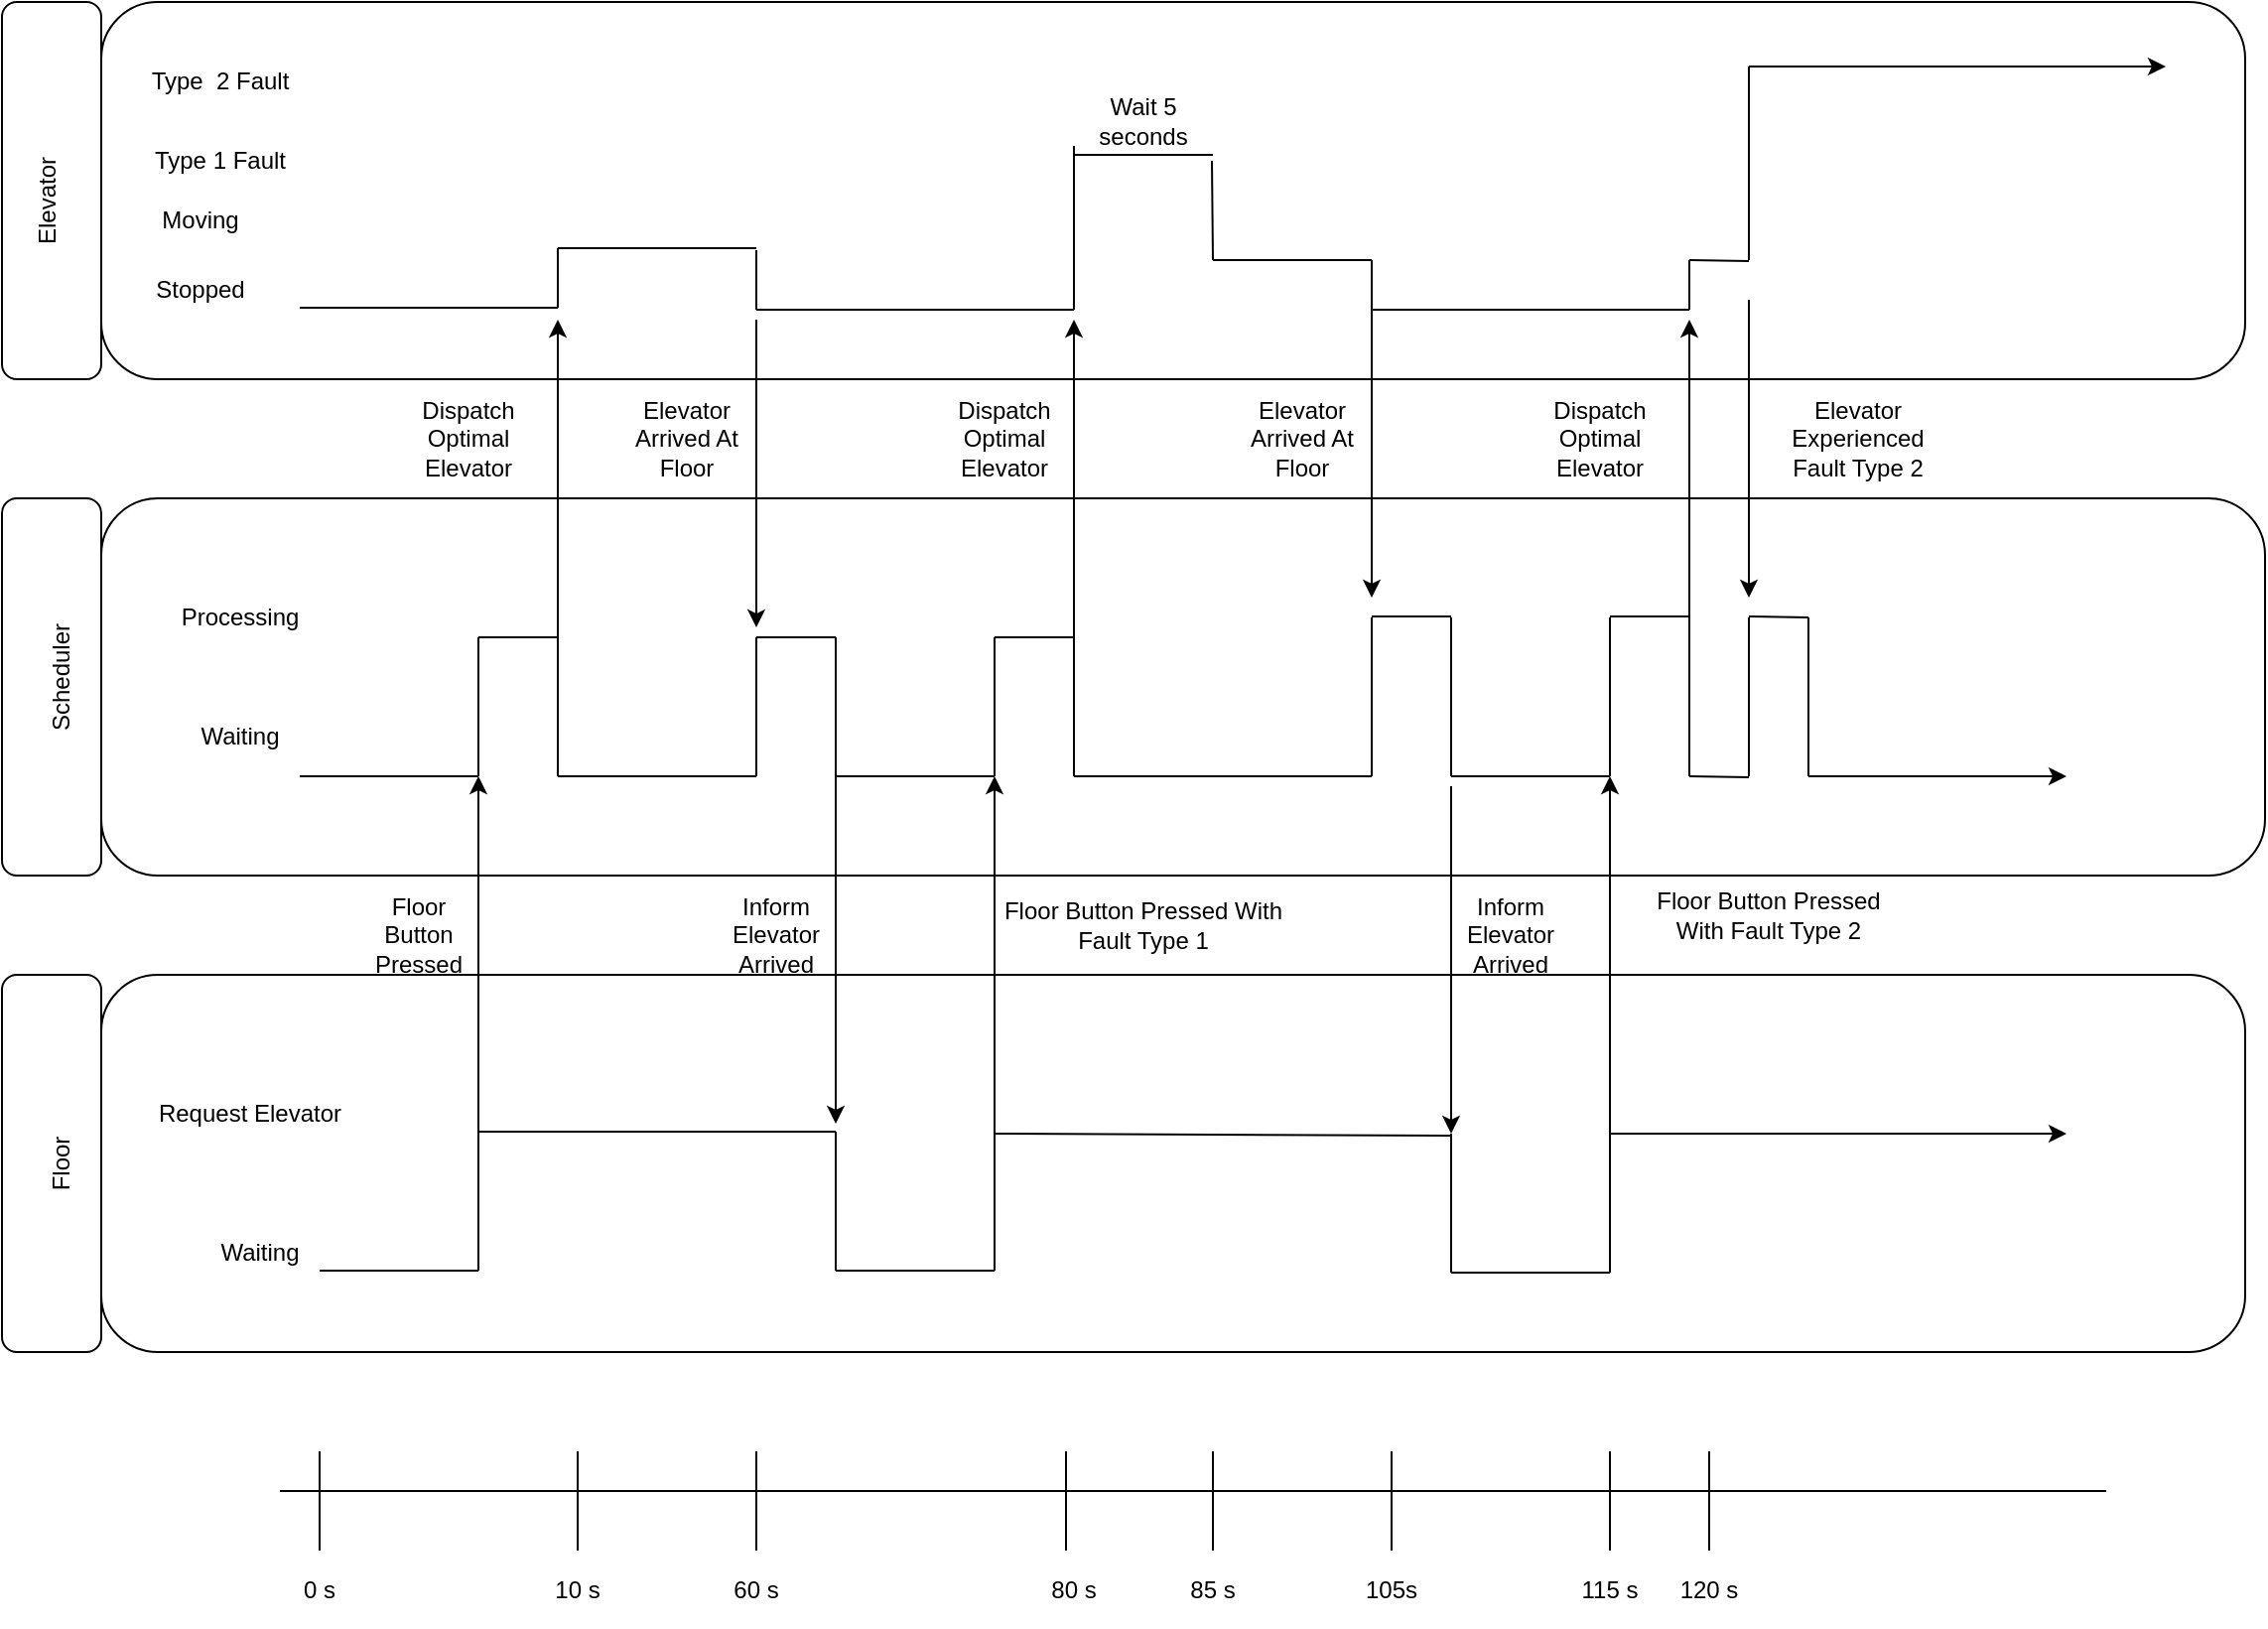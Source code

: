 <mxfile version="14.4.8" type="device"><diagram id="mQSbcaMzhoLKSYZaP8YH" name="Page-1"><mxGraphModel dx="1668" dy="934" grid="1" gridSize="10" guides="1" tooltips="1" connect="1" arrows="1" fold="1" page="1" pageScale="1" pageWidth="827" pageHeight="1169" math="0" shadow="0"><root><mxCell id="0"/><mxCell id="1" parent="0"/><mxCell id="lBnvF_uRBkMaWn9Ly3zP-1" value="" style="rounded=1;whiteSpace=wrap;html=1;" vertex="1" parent="1"><mxGeometry x="340" y="250" width="1080" height="190" as="geometry"/></mxCell><mxCell id="lBnvF_uRBkMaWn9Ly3zP-2" value="" style="rounded=1;whiteSpace=wrap;html=1;" vertex="1" parent="1"><mxGeometry x="290" y="250" width="50" height="190" as="geometry"/></mxCell><mxCell id="lBnvF_uRBkMaWn9Ly3zP-3" value="&lt;div&gt;Elevator&lt;/div&gt;&lt;div&gt;&lt;br&gt;&lt;/div&gt;" style="text;html=1;strokeColor=none;fillColor=none;align=center;verticalAlign=middle;whiteSpace=wrap;rounded=0;rotation=-90;" vertex="1" parent="1"><mxGeometry x="300" y="340" width="40" height="20" as="geometry"/></mxCell><mxCell id="lBnvF_uRBkMaWn9Ly3zP-4" value="Stopped" style="text;html=1;strokeColor=none;fillColor=none;align=center;verticalAlign=middle;whiteSpace=wrap;rounded=0;" vertex="1" parent="1"><mxGeometry x="370" y="385" width="40" height="20" as="geometry"/></mxCell><mxCell id="lBnvF_uRBkMaWn9Ly3zP-5" value="Moving" style="text;html=1;strokeColor=none;fillColor=none;align=center;verticalAlign=middle;whiteSpace=wrap;rounded=0;" vertex="1" parent="1"><mxGeometry x="370" y="350" width="40" height="20" as="geometry"/></mxCell><mxCell id="lBnvF_uRBkMaWn9Ly3zP-6" value="&lt;div&gt;Type 1 Fault&lt;br&gt;&lt;/div&gt;" style="text;html=1;strokeColor=none;fillColor=none;align=center;verticalAlign=middle;whiteSpace=wrap;rounded=0;" vertex="1" parent="1"><mxGeometry x="350" y="320" width="100" height="20" as="geometry"/></mxCell><mxCell id="lBnvF_uRBkMaWn9Ly3zP-7" value="&lt;div&gt;Type&amp;nbsp; 2 Fault&lt;br&gt;&lt;/div&gt;" style="text;html=1;strokeColor=none;fillColor=none;align=center;verticalAlign=middle;whiteSpace=wrap;rounded=0;" vertex="1" parent="1"><mxGeometry x="350" y="280" width="100" height="20" as="geometry"/></mxCell><mxCell id="lBnvF_uRBkMaWn9Ly3zP-8" style="edgeStyle=orthogonalEdgeStyle;rounded=0;orthogonalLoop=1;jettySize=auto;html=1;exitX=0.5;exitY=1;exitDx=0;exitDy=0;" edge="1" parent="1" source="lBnvF_uRBkMaWn9Ly3zP-5" target="lBnvF_uRBkMaWn9Ly3zP-5"><mxGeometry relative="1" as="geometry"/></mxCell><mxCell id="lBnvF_uRBkMaWn9Ly3zP-9" value="" style="rounded=1;whiteSpace=wrap;html=1;" vertex="1" parent="1"><mxGeometry x="340" y="500" width="1090" height="190" as="geometry"/></mxCell><mxCell id="lBnvF_uRBkMaWn9Ly3zP-10" value="" style="rounded=1;whiteSpace=wrap;html=1;" vertex="1" parent="1"><mxGeometry x="290" y="500" width="50" height="190" as="geometry"/></mxCell><mxCell id="lBnvF_uRBkMaWn9Ly3zP-11" value="" style="rounded=1;whiteSpace=wrap;html=1;" vertex="1" parent="1"><mxGeometry x="340" y="740" width="1080" height="190" as="geometry"/></mxCell><mxCell id="lBnvF_uRBkMaWn9Ly3zP-12" value="" style="rounded=1;whiteSpace=wrap;html=1;" vertex="1" parent="1"><mxGeometry x="290" y="740" width="50" height="190" as="geometry"/></mxCell><mxCell id="lBnvF_uRBkMaWn9Ly3zP-13" value="Scheduler" style="text;html=1;strokeColor=none;fillColor=none;align=center;verticalAlign=middle;whiteSpace=wrap;rounded=0;rotation=-90;" vertex="1" parent="1"><mxGeometry x="300" y="580" width="40" height="20" as="geometry"/></mxCell><mxCell id="lBnvF_uRBkMaWn9Ly3zP-14" value="Floor" style="text;html=1;strokeColor=none;fillColor=none;align=center;verticalAlign=middle;whiteSpace=wrap;rounded=0;rotation=-90;" vertex="1" parent="1"><mxGeometry x="300" y="825" width="40" height="20" as="geometry"/></mxCell><mxCell id="lBnvF_uRBkMaWn9Ly3zP-15" value="Processing" style="text;html=1;strokeColor=none;fillColor=none;align=center;verticalAlign=middle;whiteSpace=wrap;rounded=0;" vertex="1" parent="1"><mxGeometry x="360" y="550" width="100" height="20" as="geometry"/></mxCell><mxCell id="lBnvF_uRBkMaWn9Ly3zP-16" value="Waiting" style="text;html=1;strokeColor=none;fillColor=none;align=center;verticalAlign=middle;whiteSpace=wrap;rounded=0;" vertex="1" parent="1"><mxGeometry x="360" y="610" width="100" height="20" as="geometry"/></mxCell><mxCell id="lBnvF_uRBkMaWn9Ly3zP-17" value="Waiting" style="text;html=1;strokeColor=none;fillColor=none;align=center;verticalAlign=middle;whiteSpace=wrap;rounded=0;" vertex="1" parent="1"><mxGeometry x="370" y="870" width="100" height="20" as="geometry"/></mxCell><mxCell id="lBnvF_uRBkMaWn9Ly3zP-18" value="Request Elevator" style="text;html=1;strokeColor=none;fillColor=none;align=center;verticalAlign=middle;whiteSpace=wrap;rounded=0;" vertex="1" parent="1"><mxGeometry x="360" y="800" width="110" height="20" as="geometry"/></mxCell><mxCell id="lBnvF_uRBkMaWn9Ly3zP-19" style="edgeStyle=orthogonalEdgeStyle;rounded=0;orthogonalLoop=1;jettySize=auto;html=1;exitX=0.5;exitY=1;exitDx=0;exitDy=0;" edge="1" parent="1" source="lBnvF_uRBkMaWn9Ly3zP-7" target="lBnvF_uRBkMaWn9Ly3zP-7"><mxGeometry relative="1" as="geometry"/></mxCell><mxCell id="lBnvF_uRBkMaWn9Ly3zP-20" value="" style="endArrow=none;html=1;" edge="1" parent="1"><mxGeometry width="50" height="50" relative="1" as="geometry"><mxPoint x="450" y="889" as="sourcePoint"/><mxPoint x="530" y="889" as="targetPoint"/></mxGeometry></mxCell><mxCell id="lBnvF_uRBkMaWn9Ly3zP-21" value="" style="endArrow=none;html=1;" edge="1" parent="1"><mxGeometry width="50" height="50" relative="1" as="geometry"><mxPoint x="530" y="889" as="sourcePoint"/><mxPoint x="530" y="819" as="targetPoint"/></mxGeometry></mxCell><mxCell id="lBnvF_uRBkMaWn9Ly3zP-22" value="" style="endArrow=none;html=1;" edge="1" parent="1"><mxGeometry width="50" height="50" relative="1" as="geometry"><mxPoint x="530" y="819" as="sourcePoint"/><mxPoint x="710" y="819" as="targetPoint"/></mxGeometry></mxCell><mxCell id="lBnvF_uRBkMaWn9Ly3zP-23" value="" style="endArrow=none;html=1;" edge="1" parent="1"><mxGeometry width="50" height="50" relative="1" as="geometry"><mxPoint x="710" y="889" as="sourcePoint"/><mxPoint x="710" y="819" as="targetPoint"/></mxGeometry></mxCell><mxCell id="lBnvF_uRBkMaWn9Ly3zP-24" value="" style="endArrow=none;html=1;" edge="1" parent="1"><mxGeometry width="50" height="50" relative="1" as="geometry"><mxPoint x="710" y="889" as="sourcePoint"/><mxPoint x="790" y="889" as="targetPoint"/></mxGeometry></mxCell><mxCell id="lBnvF_uRBkMaWn9Ly3zP-25" value="" style="endArrow=none;html=1;" edge="1" parent="1"><mxGeometry width="50" height="50" relative="1" as="geometry"><mxPoint x="790" y="889" as="sourcePoint"/><mxPoint x="790" y="819" as="targetPoint"/></mxGeometry></mxCell><mxCell id="lBnvF_uRBkMaWn9Ly3zP-26" value="" style="endArrow=none;html=1;" edge="1" parent="1"><mxGeometry width="50" height="50" relative="1" as="geometry"><mxPoint x="790" y="820" as="sourcePoint"/><mxPoint x="1020" y="821" as="targetPoint"/></mxGeometry></mxCell><mxCell id="lBnvF_uRBkMaWn9Ly3zP-27" value="" style="endArrow=none;html=1;" edge="1" parent="1"><mxGeometry width="50" height="50" relative="1" as="geometry"><mxPoint x="440" y="640" as="sourcePoint"/><mxPoint x="530" y="640" as="targetPoint"/></mxGeometry></mxCell><mxCell id="lBnvF_uRBkMaWn9Ly3zP-28" value="" style="endArrow=none;html=1;" edge="1" parent="1"><mxGeometry width="50" height="50" relative="1" as="geometry"><mxPoint x="530" y="640" as="sourcePoint"/><mxPoint x="530" y="570" as="targetPoint"/></mxGeometry></mxCell><mxCell id="lBnvF_uRBkMaWn9Ly3zP-29" value="" style="endArrow=none;html=1;" edge="1" parent="1"><mxGeometry width="50" height="50" relative="1" as="geometry"><mxPoint x="530" y="570" as="sourcePoint"/><mxPoint x="570" y="570" as="targetPoint"/></mxGeometry></mxCell><mxCell id="lBnvF_uRBkMaWn9Ly3zP-30" value="" style="endArrow=none;html=1;" edge="1" parent="1"><mxGeometry width="50" height="50" relative="1" as="geometry"><mxPoint x="570" y="640" as="sourcePoint"/><mxPoint x="570" y="570" as="targetPoint"/></mxGeometry></mxCell><mxCell id="lBnvF_uRBkMaWn9Ly3zP-31" value="" style="endArrow=none;html=1;" edge="1" parent="1"><mxGeometry width="50" height="50" relative="1" as="geometry"><mxPoint x="570" y="640" as="sourcePoint"/><mxPoint x="670" y="640" as="targetPoint"/></mxGeometry></mxCell><mxCell id="lBnvF_uRBkMaWn9Ly3zP-32" value="Floor Button Pressed" style="text;html=1;strokeColor=none;fillColor=none;align=center;verticalAlign=middle;whiteSpace=wrap;rounded=0;" vertex="1" parent="1"><mxGeometry x="480" y="710" width="40" height="20" as="geometry"/></mxCell><mxCell id="lBnvF_uRBkMaWn9Ly3zP-33" value="" style="endArrow=none;html=1;" edge="1" parent="1"><mxGeometry width="50" height="50" relative="1" as="geometry"><mxPoint x="440" y="404" as="sourcePoint"/><mxPoint x="570" y="404" as="targetPoint"/></mxGeometry></mxCell><mxCell id="lBnvF_uRBkMaWn9Ly3zP-34" value="" style="endArrow=none;html=1;" edge="1" parent="1"><mxGeometry width="50" height="50" relative="1" as="geometry"><mxPoint x="570" y="404" as="sourcePoint"/><mxPoint x="570" y="374" as="targetPoint"/></mxGeometry></mxCell><mxCell id="lBnvF_uRBkMaWn9Ly3zP-35" value="" style="endArrow=none;html=1;" edge="1" parent="1"><mxGeometry width="50" height="50" relative="1" as="geometry"><mxPoint x="570" y="374" as="sourcePoint"/><mxPoint x="670" y="374" as="targetPoint"/><Array as="points"/></mxGeometry></mxCell><mxCell id="lBnvF_uRBkMaWn9Ly3zP-36" value="" style="endArrow=classic;html=1;" edge="1" parent="1"><mxGeometry width="50" height="50" relative="1" as="geometry"><mxPoint x="570" y="570" as="sourcePoint"/><mxPoint x="570" y="410" as="targetPoint"/></mxGeometry></mxCell><mxCell id="lBnvF_uRBkMaWn9Ly3zP-37" value="Dispatch Optimal Elevator" style="text;html=1;strokeColor=none;fillColor=none;align=center;verticalAlign=middle;whiteSpace=wrap;rounded=0;" vertex="1" parent="1"><mxGeometry x="490" y="460" width="70" height="20" as="geometry"/></mxCell><mxCell id="lBnvF_uRBkMaWn9Ly3zP-38" value="" style="endArrow=none;html=1;" edge="1" parent="1"><mxGeometry width="50" height="50" relative="1" as="geometry"><mxPoint x="670" y="405" as="sourcePoint"/><mxPoint x="670" y="375" as="targetPoint"/></mxGeometry></mxCell><mxCell id="lBnvF_uRBkMaWn9Ly3zP-39" value="" style="endArrow=none;html=1;" edge="1" parent="1"><mxGeometry width="50" height="50" relative="1" as="geometry"><mxPoint x="670" y="405" as="sourcePoint"/><mxPoint x="830" y="405" as="targetPoint"/></mxGeometry></mxCell><mxCell id="lBnvF_uRBkMaWn9Ly3zP-40" value="" style="endArrow=classic;html=1;" edge="1" parent="1"><mxGeometry width="50" height="50" relative="1" as="geometry"><mxPoint x="670" y="410" as="sourcePoint"/><mxPoint x="670" y="565" as="targetPoint"/></mxGeometry></mxCell><mxCell id="lBnvF_uRBkMaWn9Ly3zP-41" value="" style="endArrow=none;html=1;" edge="1" parent="1"><mxGeometry width="50" height="50" relative="1" as="geometry"><mxPoint x="670" y="640" as="sourcePoint"/><mxPoint x="670" y="570" as="targetPoint"/></mxGeometry></mxCell><mxCell id="lBnvF_uRBkMaWn9Ly3zP-42" value="Elevator Arrived At Floor" style="text;html=1;strokeColor=none;fillColor=none;align=center;verticalAlign=middle;whiteSpace=wrap;rounded=0;" vertex="1" parent="1"><mxGeometry x="600" y="460" width="70" height="20" as="geometry"/></mxCell><mxCell id="lBnvF_uRBkMaWn9Ly3zP-43" value="" style="endArrow=none;html=1;" edge="1" parent="1"><mxGeometry width="50" height="50" relative="1" as="geometry"><mxPoint x="670" y="570" as="sourcePoint"/><mxPoint x="710" y="570" as="targetPoint"/><Array as="points"><mxPoint x="670" y="570"/></Array></mxGeometry></mxCell><mxCell id="lBnvF_uRBkMaWn9Ly3zP-44" value="" style="endArrow=classic;html=1;" edge="1" parent="1"><mxGeometry width="50" height="50" relative="1" as="geometry"><mxPoint x="710" y="640" as="sourcePoint"/><mxPoint x="710" y="815" as="targetPoint"/></mxGeometry></mxCell><mxCell id="lBnvF_uRBkMaWn9Ly3zP-45" value="" style="endArrow=none;html=1;" edge="1" parent="1"><mxGeometry width="50" height="50" relative="1" as="geometry"><mxPoint x="710" y="640" as="sourcePoint"/><mxPoint x="710" y="570" as="targetPoint"/></mxGeometry></mxCell><mxCell id="lBnvF_uRBkMaWn9Ly3zP-46" value="" style="endArrow=none;html=1;" edge="1" parent="1"><mxGeometry width="50" height="50" relative="1" as="geometry"><mxPoint x="710" y="640" as="sourcePoint"/><mxPoint x="790" y="640" as="targetPoint"/></mxGeometry></mxCell><mxCell id="lBnvF_uRBkMaWn9Ly3zP-47" value="Inform Elevator Arrived" style="text;html=1;strokeColor=none;fillColor=none;align=center;verticalAlign=middle;whiteSpace=wrap;rounded=0;" vertex="1" parent="1"><mxGeometry x="660" y="710" width="40" height="20" as="geometry"/></mxCell><mxCell id="lBnvF_uRBkMaWn9Ly3zP-48" value="" style="endArrow=classic;html=1;" edge="1" parent="1"><mxGeometry width="50" height="50" relative="1" as="geometry"><mxPoint x="830" y="570" as="sourcePoint"/><mxPoint x="830" y="410" as="targetPoint"/></mxGeometry></mxCell><mxCell id="lBnvF_uRBkMaWn9Ly3zP-49" value="" style="endArrow=none;html=1;" edge="1" parent="1"><mxGeometry width="50" height="50" relative="1" as="geometry"><mxPoint x="790" y="640" as="sourcePoint"/><mxPoint x="790" y="570" as="targetPoint"/></mxGeometry></mxCell><mxCell id="lBnvF_uRBkMaWn9Ly3zP-50" value="" style="endArrow=none;html=1;" edge="1" parent="1"><mxGeometry width="50" height="50" relative="1" as="geometry"><mxPoint x="790" y="570" as="sourcePoint"/><mxPoint x="830" y="570" as="targetPoint"/><Array as="points"><mxPoint x="790" y="570"/></Array></mxGeometry></mxCell><mxCell id="lBnvF_uRBkMaWn9Ly3zP-51" value="Dispatch Optimal Elevator" style="text;html=1;strokeColor=none;fillColor=none;align=center;verticalAlign=middle;whiteSpace=wrap;rounded=0;" vertex="1" parent="1"><mxGeometry x="760" y="460" width="70" height="20" as="geometry"/></mxCell><mxCell id="lBnvF_uRBkMaWn9Ly3zP-52" value="" style="endArrow=none;html=1;" edge="1" parent="1"><mxGeometry width="50" height="50" relative="1" as="geometry"><mxPoint x="830" y="405" as="sourcePoint"/><mxPoint x="830" y="375" as="targetPoint"/></mxGeometry></mxCell><mxCell id="lBnvF_uRBkMaWn9Ly3zP-53" value="" style="endArrow=none;html=1;" edge="1" parent="1"><mxGeometry width="50" height="50" relative="1" as="geometry"><mxPoint x="830" y="377.5" as="sourcePoint"/><mxPoint x="830" y="322.5" as="targetPoint"/></mxGeometry></mxCell><mxCell id="lBnvF_uRBkMaWn9Ly3zP-54" value="" style="endArrow=none;html=1;" edge="1" parent="1"><mxGeometry width="50" height="50" relative="1" as="geometry"><mxPoint x="830" y="327" as="sourcePoint"/><mxPoint x="900" y="327" as="targetPoint"/><Array as="points"/></mxGeometry></mxCell><mxCell id="lBnvF_uRBkMaWn9Ly3zP-55" value="" style="endArrow=none;html=1;" edge="1" parent="1"><mxGeometry width="50" height="50" relative="1" as="geometry"><mxPoint x="830" y="640" as="sourcePoint"/><mxPoint x="830" y="570" as="targetPoint"/></mxGeometry></mxCell><mxCell id="lBnvF_uRBkMaWn9Ly3zP-56" value="" style="endArrow=none;html=1;" edge="1" parent="1"><mxGeometry width="50" height="50" relative="1" as="geometry"><mxPoint x="900" y="380" as="sourcePoint"/><mxPoint x="899.5" y="330" as="targetPoint"/></mxGeometry></mxCell><mxCell id="lBnvF_uRBkMaWn9Ly3zP-57" value="" style="endArrow=none;html=1;" edge="1" parent="1"><mxGeometry width="50" height="50" relative="1" as="geometry"><mxPoint x="900" y="380" as="sourcePoint"/><mxPoint x="980" y="380" as="targetPoint"/><Array as="points"/></mxGeometry></mxCell><mxCell id="lBnvF_uRBkMaWn9Ly3zP-58" value="Wait 5 seconds" style="text;html=1;strokeColor=none;fillColor=none;align=center;verticalAlign=middle;whiteSpace=wrap;rounded=0;" vertex="1" parent="1"><mxGeometry x="840" y="300" width="50" height="20" as="geometry"/></mxCell><mxCell id="lBnvF_uRBkMaWn9Ly3zP-59" value="" style="endArrow=none;html=1;" edge="1" parent="1"><mxGeometry width="50" height="50" relative="1" as="geometry"><mxPoint x="980" y="405" as="sourcePoint"/><mxPoint x="980" y="380" as="targetPoint"/></mxGeometry></mxCell><mxCell id="lBnvF_uRBkMaWn9Ly3zP-60" value="" style="endArrow=none;html=1;" edge="1" parent="1"><mxGeometry width="50" height="50" relative="1" as="geometry"><mxPoint x="980" y="405" as="sourcePoint"/><mxPoint x="1140" y="405" as="targetPoint"/></mxGeometry></mxCell><mxCell id="lBnvF_uRBkMaWn9Ly3zP-61" value="" style="endArrow=classic;html=1;" edge="1" parent="1"><mxGeometry width="50" height="50" relative="1" as="geometry"><mxPoint x="980" y="395" as="sourcePoint"/><mxPoint x="980" y="550" as="targetPoint"/></mxGeometry></mxCell><mxCell id="lBnvF_uRBkMaWn9Ly3zP-62" value="" style="endArrow=none;html=1;" edge="1" parent="1"><mxGeometry width="50" height="50" relative="1" as="geometry"><mxPoint x="980" y="640" as="sourcePoint"/><mxPoint x="980" y="560" as="targetPoint"/></mxGeometry></mxCell><mxCell id="lBnvF_uRBkMaWn9Ly3zP-63" value="" style="endArrow=none;html=1;" edge="1" parent="1"><mxGeometry width="50" height="50" relative="1" as="geometry"><mxPoint x="830" y="640" as="sourcePoint"/><mxPoint x="980" y="640" as="targetPoint"/></mxGeometry></mxCell><mxCell id="lBnvF_uRBkMaWn9Ly3zP-64" value="" style="endArrow=none;html=1;" edge="1" parent="1"><mxGeometry width="50" height="50" relative="1" as="geometry"><mxPoint x="980" y="559.5" as="sourcePoint"/><mxPoint x="1020" y="559.5" as="targetPoint"/><Array as="points"><mxPoint x="980" y="559.5"/></Array></mxGeometry></mxCell><mxCell id="lBnvF_uRBkMaWn9Ly3zP-65" value="Elevator Arrived At Floor" style="text;html=1;strokeColor=none;fillColor=none;align=center;verticalAlign=middle;whiteSpace=wrap;rounded=0;" vertex="1" parent="1"><mxGeometry x="910" y="460" width="70" height="20" as="geometry"/></mxCell><mxCell id="lBnvF_uRBkMaWn9Ly3zP-66" value="" style="endArrow=none;html=1;" edge="1" parent="1"><mxGeometry width="50" height="50" relative="1" as="geometry"><mxPoint x="1020" y="640" as="sourcePoint"/><mxPoint x="1020" y="560" as="targetPoint"/></mxGeometry></mxCell><mxCell id="lBnvF_uRBkMaWn9Ly3zP-67" value="" style="endArrow=none;html=1;" edge="1" parent="1"><mxGeometry width="50" height="50" relative="1" as="geometry"><mxPoint x="1020" y="640" as="sourcePoint"/><mxPoint x="1100" y="640" as="targetPoint"/></mxGeometry></mxCell><mxCell id="lBnvF_uRBkMaWn9Ly3zP-68" value="" style="endArrow=classic;html=1;" edge="1" parent="1"><mxGeometry width="50" height="50" relative="1" as="geometry"><mxPoint x="1020" y="645" as="sourcePoint"/><mxPoint x="1020" y="820" as="targetPoint"/></mxGeometry></mxCell><mxCell id="lBnvF_uRBkMaWn9Ly3zP-69" value="" style="endArrow=none;html=1;" edge="1" parent="1"><mxGeometry width="50" height="50" relative="1" as="geometry"><mxPoint x="1020" y="890" as="sourcePoint"/><mxPoint x="1020" y="820" as="targetPoint"/></mxGeometry></mxCell><mxCell id="lBnvF_uRBkMaWn9Ly3zP-70" value="Inform Elevator Arrived" style="text;html=1;strokeColor=none;fillColor=none;align=center;verticalAlign=middle;whiteSpace=wrap;rounded=0;" vertex="1" parent="1"><mxGeometry x="1030" y="710" width="40" height="20" as="geometry"/></mxCell><mxCell id="lBnvF_uRBkMaWn9Ly3zP-71" value="" style="endArrow=classic;html=1;" edge="1" parent="1"><mxGeometry width="50" height="50" relative="1" as="geometry"><mxPoint x="790" y="820" as="sourcePoint"/><mxPoint x="790" y="640" as="targetPoint"/></mxGeometry></mxCell><mxCell id="lBnvF_uRBkMaWn9Ly3zP-72" value="" style="endArrow=classic;html=1;" edge="1" parent="1"><mxGeometry width="50" height="50" relative="1" as="geometry"><mxPoint x="530" y="820" as="sourcePoint"/><mxPoint x="530" y="640" as="targetPoint"/></mxGeometry></mxCell><mxCell id="lBnvF_uRBkMaWn9Ly3zP-73" value="&lt;div&gt;Floor Button Pressed With Fault Type 1&lt;br&gt;&lt;/div&gt;" style="text;html=1;strokeColor=none;fillColor=none;align=center;verticalAlign=middle;whiteSpace=wrap;rounded=0;" vertex="1" parent="1"><mxGeometry x="790" y="710" width="150" height="10" as="geometry"/></mxCell><mxCell id="lBnvF_uRBkMaWn9Ly3zP-74" value="" style="endArrow=none;html=1;" edge="1" parent="1"><mxGeometry width="50" height="50" relative="1" as="geometry"><mxPoint x="1100" y="890" as="sourcePoint"/><mxPoint x="1100" y="820" as="targetPoint"/></mxGeometry></mxCell><mxCell id="lBnvF_uRBkMaWn9Ly3zP-75" value="" style="endArrow=none;html=1;" edge="1" parent="1"><mxGeometry width="50" height="50" relative="1" as="geometry"><mxPoint x="1100" y="640" as="sourcePoint"/><mxPoint x="1100" y="560" as="targetPoint"/></mxGeometry></mxCell><mxCell id="lBnvF_uRBkMaWn9Ly3zP-76" value="" style="endArrow=none;html=1;" edge="1" parent="1"><mxGeometry width="50" height="50" relative="1" as="geometry"><mxPoint x="1100" y="559.5" as="sourcePoint"/><mxPoint x="1140" y="559.5" as="targetPoint"/><Array as="points"/></mxGeometry></mxCell><mxCell id="lBnvF_uRBkMaWn9Ly3zP-77" value="" style="endArrow=classic;html=1;" edge="1" parent="1"><mxGeometry width="50" height="50" relative="1" as="geometry"><mxPoint x="1100" y="820" as="sourcePoint"/><mxPoint x="1100" y="640" as="targetPoint"/></mxGeometry></mxCell><mxCell id="lBnvF_uRBkMaWn9Ly3zP-78" value="" style="endArrow=none;html=1;" edge="1" parent="1"><mxGeometry width="50" height="50" relative="1" as="geometry"><mxPoint x="1140" y="640" as="sourcePoint"/><mxPoint x="1140" y="560" as="targetPoint"/></mxGeometry></mxCell><mxCell id="lBnvF_uRBkMaWn9Ly3zP-79" value="" style="endArrow=none;html=1;" edge="1" parent="1"><mxGeometry width="50" height="50" relative="1" as="geometry"><mxPoint x="1200" y="640" as="sourcePoint"/><mxPoint x="1310" y="640" as="targetPoint"/></mxGeometry></mxCell><mxCell id="lBnvF_uRBkMaWn9Ly3zP-80" value="" style="endArrow=classic;html=1;" edge="1" parent="1"><mxGeometry width="50" height="50" relative="1" as="geometry"><mxPoint x="1270" y="640" as="sourcePoint"/><mxPoint x="1330" y="640" as="targetPoint"/></mxGeometry></mxCell><mxCell id="lBnvF_uRBkMaWn9Ly3zP-81" value="" style="endArrow=classic;html=1;" edge="1" parent="1"><mxGeometry width="50" height="50" relative="1" as="geometry"><mxPoint x="1100" y="820" as="sourcePoint"/><mxPoint x="1330" y="820" as="targetPoint"/></mxGeometry></mxCell><mxCell id="lBnvF_uRBkMaWn9Ly3zP-82" value="&lt;div&gt;Floor Button Pressed With Fault Type 2&lt;br&gt;&lt;/div&gt;" style="text;html=1;strokeColor=none;fillColor=none;align=center;verticalAlign=middle;whiteSpace=wrap;rounded=0;" vertex="1" parent="1"><mxGeometry x="1110" y="700" width="140" height="20" as="geometry"/></mxCell><mxCell id="lBnvF_uRBkMaWn9Ly3zP-83" value="" style="endArrow=none;html=1;" edge="1" parent="1"><mxGeometry width="50" height="50" relative="1" as="geometry"><mxPoint x="1020" y="890" as="sourcePoint"/><mxPoint x="1100" y="890" as="targetPoint"/></mxGeometry></mxCell><mxCell id="lBnvF_uRBkMaWn9Ly3zP-84" value="" style="endArrow=classic;html=1;" edge="1" parent="1"><mxGeometry width="50" height="50" relative="1" as="geometry"><mxPoint x="1140" y="570" as="sourcePoint"/><mxPoint x="1140" y="410" as="targetPoint"/></mxGeometry></mxCell><mxCell id="lBnvF_uRBkMaWn9Ly3zP-85" value="" style="endArrow=none;html=1;" edge="1" parent="1"><mxGeometry width="50" height="50" relative="1" as="geometry"><mxPoint x="1170" y="380" as="sourcePoint"/><mxPoint x="1170" y="282.5" as="targetPoint"/></mxGeometry></mxCell><mxCell id="lBnvF_uRBkMaWn9Ly3zP-86" value="" style="endArrow=classic;html=1;" edge="1" parent="1"><mxGeometry width="50" height="50" relative="1" as="geometry"><mxPoint x="1170" y="282.5" as="sourcePoint"/><mxPoint x="1380" y="282.5" as="targetPoint"/></mxGeometry></mxCell><mxCell id="lBnvF_uRBkMaWn9Ly3zP-87" value="" style="endArrow=classic;html=1;" edge="1" parent="1"><mxGeometry width="50" height="50" relative="1" as="geometry"><mxPoint x="1170" y="400" as="sourcePoint"/><mxPoint x="1170" y="550" as="targetPoint"/></mxGeometry></mxCell><mxCell id="lBnvF_uRBkMaWn9Ly3zP-88" value="" style="endArrow=none;html=1;" edge="1" parent="1"><mxGeometry width="50" height="50" relative="1" as="geometry"><mxPoint x="1170" y="559.5" as="sourcePoint"/><mxPoint x="1200" y="560" as="targetPoint"/><Array as="points"/></mxGeometry></mxCell><mxCell id="lBnvF_uRBkMaWn9Ly3zP-89" value="" style="endArrow=none;html=1;" edge="1" parent="1"><mxGeometry width="50" height="50" relative="1" as="geometry"><mxPoint x="1200" y="640" as="sourcePoint"/><mxPoint x="1200" y="560" as="targetPoint"/></mxGeometry></mxCell><mxCell id="lBnvF_uRBkMaWn9Ly3zP-90" value="" style="endArrow=none;html=1;" edge="1" parent="1"><mxGeometry width="50" height="50" relative="1" as="geometry"><mxPoint x="1170" y="640" as="sourcePoint"/><mxPoint x="1170" y="560" as="targetPoint"/></mxGeometry></mxCell><mxCell id="lBnvF_uRBkMaWn9Ly3zP-91" value="" style="endArrow=none;html=1;" edge="1" parent="1"><mxGeometry width="50" height="50" relative="1" as="geometry"><mxPoint x="1140" y="640" as="sourcePoint"/><mxPoint x="1170" y="640.5" as="targetPoint"/><Array as="points"/></mxGeometry></mxCell><mxCell id="lBnvF_uRBkMaWn9Ly3zP-92" value="" style="endArrow=none;html=1;" edge="1" parent="1"><mxGeometry width="50" height="50" relative="1" as="geometry"><mxPoint x="1140" y="405" as="sourcePoint"/><mxPoint x="1140" y="380" as="targetPoint"/></mxGeometry></mxCell><mxCell id="lBnvF_uRBkMaWn9Ly3zP-93" value="" style="endArrow=none;html=1;" edge="1" parent="1"><mxGeometry width="50" height="50" relative="1" as="geometry"><mxPoint x="1140" y="380" as="sourcePoint"/><mxPoint x="1170" y="380.5" as="targetPoint"/><Array as="points"/></mxGeometry></mxCell><mxCell id="lBnvF_uRBkMaWn9Ly3zP-94" value="Dispatch Optimal Elevator" style="text;html=1;strokeColor=none;fillColor=none;align=center;verticalAlign=middle;whiteSpace=wrap;rounded=0;" vertex="1" parent="1"><mxGeometry x="1060" y="460" width="70" height="20" as="geometry"/></mxCell><mxCell id="lBnvF_uRBkMaWn9Ly3zP-95" value="Elevator Experienced Fault Type 2" style="text;html=1;strokeColor=none;fillColor=none;align=center;verticalAlign=middle;whiteSpace=wrap;rounded=0;" vertex="1" parent="1"><mxGeometry x="1190" y="460" width="70" height="20" as="geometry"/></mxCell><mxCell id="lBnvF_uRBkMaWn9Ly3zP-96" value="" style="endArrow=none;html=1;" edge="1" parent="1"><mxGeometry width="50" height="50" relative="1" as="geometry"><mxPoint x="430" y="1000" as="sourcePoint"/><mxPoint x="1350" y="1000" as="targetPoint"/></mxGeometry></mxCell><mxCell id="lBnvF_uRBkMaWn9Ly3zP-97" value="" style="endArrow=none;html=1;" edge="1" parent="1"><mxGeometry width="50" height="50" relative="1" as="geometry"><mxPoint x="1100" y="980" as="sourcePoint"/><mxPoint x="1100" y="1030" as="targetPoint"/></mxGeometry></mxCell><mxCell id="lBnvF_uRBkMaWn9Ly3zP-99" value="" style="endArrow=none;html=1;" edge="1" parent="1"><mxGeometry width="50" height="50" relative="1" as="geometry"><mxPoint x="450.0" y="980" as="sourcePoint"/><mxPoint x="450.0" y="1030" as="targetPoint"/></mxGeometry></mxCell><mxCell id="lBnvF_uRBkMaWn9Ly3zP-101" value="" style="endArrow=none;html=1;" edge="1" parent="1"><mxGeometry width="50" height="50" relative="1" as="geometry"><mxPoint x="580.0" y="980" as="sourcePoint"/><mxPoint x="580.0" y="1030" as="targetPoint"/></mxGeometry></mxCell><mxCell id="lBnvF_uRBkMaWn9Ly3zP-102" value="" style="endArrow=none;html=1;" edge="1" parent="1"><mxGeometry width="50" height="50" relative="1" as="geometry"><mxPoint x="670.0" y="980" as="sourcePoint"/><mxPoint x="670.0" y="1030" as="targetPoint"/></mxGeometry></mxCell><mxCell id="lBnvF_uRBkMaWn9Ly3zP-104" value="" style="endArrow=none;html=1;" edge="1" parent="1"><mxGeometry width="50" height="50" relative="1" as="geometry"><mxPoint x="826.0" y="980" as="sourcePoint"/><mxPoint x="826.0" y="1030" as="targetPoint"/></mxGeometry></mxCell><mxCell id="lBnvF_uRBkMaWn9Ly3zP-105" value="" style="endArrow=none;html=1;" edge="1" parent="1"><mxGeometry width="50" height="50" relative="1" as="geometry"><mxPoint x="900.0" y="980" as="sourcePoint"/><mxPoint x="900.0" y="1030" as="targetPoint"/></mxGeometry></mxCell><mxCell id="lBnvF_uRBkMaWn9Ly3zP-106" value="" style="endArrow=none;html=1;" edge="1" parent="1"><mxGeometry width="50" height="50" relative="1" as="geometry"><mxPoint x="990.0" y="980" as="sourcePoint"/><mxPoint x="990.0" y="1030" as="targetPoint"/></mxGeometry></mxCell><mxCell id="lBnvF_uRBkMaWn9Ly3zP-107" value="" style="endArrow=none;html=1;" edge="1" parent="1"><mxGeometry width="50" height="50" relative="1" as="geometry"><mxPoint x="1150.0" y="980" as="sourcePoint"/><mxPoint x="1150.0" y="1030" as="targetPoint"/></mxGeometry></mxCell><mxCell id="lBnvF_uRBkMaWn9Ly3zP-110" value="0 s" style="text;html=1;strokeColor=none;fillColor=none;align=center;verticalAlign=middle;whiteSpace=wrap;rounded=0;" vertex="1" parent="1"><mxGeometry x="430" y="1040" width="40" height="20" as="geometry"/></mxCell><mxCell id="lBnvF_uRBkMaWn9Ly3zP-112" value="10 s" style="text;html=1;strokeColor=none;fillColor=none;align=center;verticalAlign=middle;whiteSpace=wrap;rounded=0;" vertex="1" parent="1"><mxGeometry x="560" y="1040" width="40" height="20" as="geometry"/></mxCell><mxCell id="lBnvF_uRBkMaWn9Ly3zP-113" value="80 s" style="text;html=1;strokeColor=none;fillColor=none;align=center;verticalAlign=middle;whiteSpace=wrap;rounded=0;" vertex="1" parent="1"><mxGeometry x="810" y="1040" width="40" height="20" as="geometry"/></mxCell><mxCell id="lBnvF_uRBkMaWn9Ly3zP-115" value="60 s" style="text;html=1;strokeColor=none;fillColor=none;align=center;verticalAlign=middle;whiteSpace=wrap;rounded=0;" vertex="1" parent="1"><mxGeometry x="650" y="1040" width="40" height="20" as="geometry"/></mxCell><mxCell id="lBnvF_uRBkMaWn9Ly3zP-116" style="edgeStyle=orthogonalEdgeStyle;rounded=0;orthogonalLoop=1;jettySize=auto;html=1;exitX=0.5;exitY=1;exitDx=0;exitDy=0;" edge="1" parent="1" source="lBnvF_uRBkMaWn9Ly3zP-115" target="lBnvF_uRBkMaWn9Ly3zP-115"><mxGeometry relative="1" as="geometry"/></mxCell><mxCell id="lBnvF_uRBkMaWn9Ly3zP-118" value="115 s" style="text;html=1;strokeColor=none;fillColor=none;align=center;verticalAlign=middle;whiteSpace=wrap;rounded=0;" vertex="1" parent="1"><mxGeometry x="1080" y="1040" width="40" height="20" as="geometry"/></mxCell><mxCell id="lBnvF_uRBkMaWn9Ly3zP-119" value="85 s" style="text;html=1;strokeColor=none;fillColor=none;align=center;verticalAlign=middle;whiteSpace=wrap;rounded=0;" vertex="1" parent="1"><mxGeometry x="880" y="1040" width="40" height="20" as="geometry"/></mxCell><mxCell id="lBnvF_uRBkMaWn9Ly3zP-120" value="105s" style="text;html=1;strokeColor=none;fillColor=none;align=center;verticalAlign=middle;whiteSpace=wrap;rounded=0;" vertex="1" parent="1"><mxGeometry x="970" y="1040" width="40" height="20" as="geometry"/></mxCell><mxCell id="lBnvF_uRBkMaWn9Ly3zP-121" value="120 s" style="text;html=1;strokeColor=none;fillColor=none;align=center;verticalAlign=middle;whiteSpace=wrap;rounded=0;" vertex="1" parent="1"><mxGeometry x="1130" y="1040" width="40" height="20" as="geometry"/></mxCell></root></mxGraphModel></diagram></mxfile>